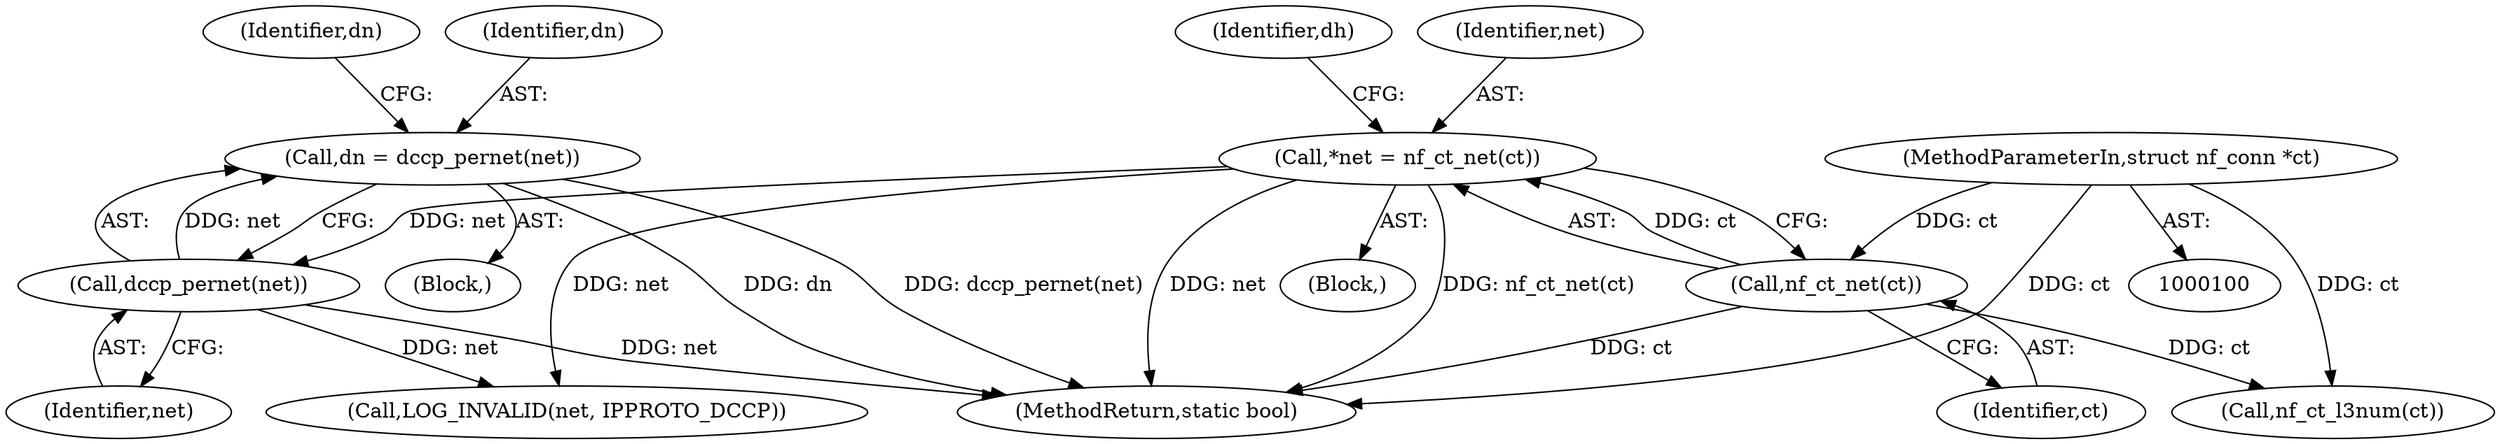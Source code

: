 digraph "0_linux_b22f5126a24b3b2f15448c3f2a254fc10cbc2b92_0@pointer" {
"1000144" [label="(Call,dn = dccp_pernet(net))"];
"1000146" [label="(Call,dccp_pernet(net))"];
"1000107" [label="(Call,*net = nf_ct_net(ct))"];
"1000109" [label="(Call,nf_ct_net(ct))"];
"1000101" [label="(MethodParameterIn,struct nf_conn *ct)"];
"1000117" [label="(Identifier,dh)"];
"1000105" [label="(Block,)"];
"1000233" [label="(Call,nf_ct_l3num(ct))"];
"1000110" [label="(Identifier,ct)"];
"1000101" [label="(MethodParameterIn,struct nf_conn *ct)"];
"1000146" [label="(Call,dccp_pernet(net))"];
"1000228" [label="(Call,LOG_INVALID(net, IPPROTO_DCCP))"];
"1000142" [label="(Block,)"];
"1000109" [label="(Call,nf_ct_net(ct))"];
"1000144" [label="(Call,dn = dccp_pernet(net))"];
"1000151" [label="(Identifier,dn)"];
"1000107" [label="(Call,*net = nf_ct_net(ct))"];
"1000244" [label="(MethodReturn,static bool)"];
"1000147" [label="(Identifier,net)"];
"1000108" [label="(Identifier,net)"];
"1000145" [label="(Identifier,dn)"];
"1000144" -> "1000142"  [label="AST: "];
"1000144" -> "1000146"  [label="CFG: "];
"1000145" -> "1000144"  [label="AST: "];
"1000146" -> "1000144"  [label="AST: "];
"1000151" -> "1000144"  [label="CFG: "];
"1000144" -> "1000244"  [label="DDG: dn"];
"1000144" -> "1000244"  [label="DDG: dccp_pernet(net)"];
"1000146" -> "1000144"  [label="DDG: net"];
"1000146" -> "1000147"  [label="CFG: "];
"1000147" -> "1000146"  [label="AST: "];
"1000146" -> "1000244"  [label="DDG: net"];
"1000107" -> "1000146"  [label="DDG: net"];
"1000146" -> "1000228"  [label="DDG: net"];
"1000107" -> "1000105"  [label="AST: "];
"1000107" -> "1000109"  [label="CFG: "];
"1000108" -> "1000107"  [label="AST: "];
"1000109" -> "1000107"  [label="AST: "];
"1000117" -> "1000107"  [label="CFG: "];
"1000107" -> "1000244"  [label="DDG: nf_ct_net(ct)"];
"1000107" -> "1000244"  [label="DDG: net"];
"1000109" -> "1000107"  [label="DDG: ct"];
"1000107" -> "1000228"  [label="DDG: net"];
"1000109" -> "1000110"  [label="CFG: "];
"1000110" -> "1000109"  [label="AST: "];
"1000109" -> "1000244"  [label="DDG: ct"];
"1000101" -> "1000109"  [label="DDG: ct"];
"1000109" -> "1000233"  [label="DDG: ct"];
"1000101" -> "1000100"  [label="AST: "];
"1000101" -> "1000244"  [label="DDG: ct"];
"1000101" -> "1000233"  [label="DDG: ct"];
}
